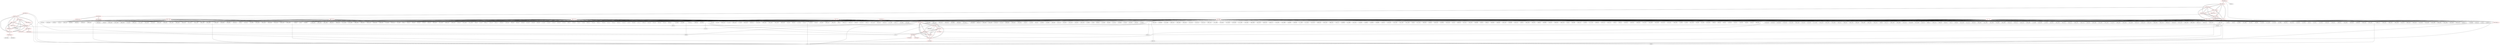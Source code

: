 graph {
	570 [label="(570) R37_T1" color=red]
	10 [label="(10) U2"]
	12 [label="(12) U1"]
	575 [label="(575) T19_T1"]
	571 [label="(571) R38_T1" color=red]
	197 [label="(197) J2"]
	209 [label="(209) U11"]
	576 [label="(576) T20_T1"]
	572 [label="(572) R39_T1" color=red]
	246 [label="(246) J5"]
	12 [label="(12) U1"]
	577 [label="(577) T21_T1"]
	573 [label="(573) R40_T1" color=red]
	580 [label="(580) R80_P3"]
	574 [label="(574) T18_T1"]
	577 [label="(577) T21_T1"]
	576 [label="(576) T20_T1"]
	575 [label="(575) T19_T1"]
	574 [label="(574) T18_T1" color=red]
	569 [label="(569) R36_T1"]
	580 [label="(580) R80_P3"]
	577 [label="(577) T21_T1"]
	576 [label="(576) T20_T1"]
	575 [label="(575) T19_T1"]
	573 [label="(573) R40_T1"]
	575 [label="(575) T19_T1" color=red]
	570 [label="(570) R37_T1"]
	580 [label="(580) R80_P3"]
	574 [label="(574) T18_T1"]
	577 [label="(577) T21_T1"]
	576 [label="(576) T20_T1"]
	573 [label="(573) R40_T1"]
	576 [label="(576) T20_T1" color=red]
	571 [label="(571) R38_T1"]
	580 [label="(580) R80_P3"]
	574 [label="(574) T18_T1"]
	577 [label="(577) T21_T1"]
	575 [label="(575) T19_T1"]
	573 [label="(573) R40_T1"]
	577 [label="(577) T21_T1" color=red]
	572 [label="(572) R39_T1"]
	580 [label="(580) R80_P3"]
	574 [label="(574) T18_T1"]
	576 [label="(576) T20_T1"]
	575 [label="(575) T19_T1"]
	573 [label="(573) R40_T1"]
	578 [label="(578) T80_P3" color=red]
	579 [label="(579) R81_P3"]
	581 [label="(581) R82_P3"]
	580 [label="(580) R80_P3"]
	579 [label="(579) R81_P3" color=red]
	12 [label="(12) U1"]
	578 [label="(578) T80_P3"]
	580 [label="(580) R80_P3" color=red]
	574 [label="(574) T18_T1"]
	577 [label="(577) T21_T1"]
	576 [label="(576) T20_T1"]
	575 [label="(575) T19_T1"]
	573 [label="(573) R40_T1"]
	578 [label="(578) T80_P3"]
	581 [label="(581) R82_P3" color=red]
	280 [label="(280) U20"]
	578 [label="(578) T80_P3"]
	582 [label="(582) R36_T1_2" color=red]
	12 [label="(12) U1"]
	587 [label="(587) T18_T1_2"]
	583 [label="(583) R37_T1_2" color=red]
	107 [label="(107) U5"]
	119 [label="(119) R41"]
	588 [label="(588) T19_T1_2"]
	584 [label="(584) R38_T1_2" color=red]
	246 [label="(246) J5"]
	12 [label="(12) U1"]
	589 [label="(589) T20_T1_2"]
	585 [label="(585) R39_T1_2" color=red]
	334 [label="(334) DS15"]
	337 [label="(337) R112"]
	590 [label="(590) T21_T1_2"]
	586 [label="(586) R40_T1_2" color=red]
	593 [label="(593) R80_P3_2"]
	587 [label="(587) T18_T1_2"]
	590 [label="(590) T21_T1_2"]
	589 [label="(589) T20_T1_2"]
	588 [label="(588) T19_T1_2"]
	587 [label="(587) T18_T1_2" color=red]
	589 [label="(589) T20_T1_2"]
	588 [label="(588) T19_T1_2"]
	590 [label="(590) T21_T1_2"]
	582 [label="(582) R36_T1_2"]
	593 [label="(593) R80_P3_2"]
	586 [label="(586) R40_T1_2"]
	588 [label="(588) T19_T1_2" color=red]
	589 [label="(589) T20_T1_2"]
	587 [label="(587) T18_T1_2"]
	590 [label="(590) T21_T1_2"]
	583 [label="(583) R37_T1_2"]
	593 [label="(593) R80_P3_2"]
	586 [label="(586) R40_T1_2"]
	589 [label="(589) T20_T1_2" color=red]
	588 [label="(588) T19_T1_2"]
	587 [label="(587) T18_T1_2"]
	590 [label="(590) T21_T1_2"]
	584 [label="(584) R38_T1_2"]
	593 [label="(593) R80_P3_2"]
	586 [label="(586) R40_T1_2"]
	590 [label="(590) T21_T1_2" color=red]
	589 [label="(589) T20_T1_2"]
	588 [label="(588) T19_T1_2"]
	587 [label="(587) T18_T1_2"]
	585 [label="(585) R39_T1_2"]
	593 [label="(593) R80_P3_2"]
	586 [label="(586) R40_T1_2"]
	591 [label="(591) T80_P3_2" color=red]
	592 [label="(592) R81_P3_2"]
	594 [label="(594) R82_P3_2"]
	593 [label="(593) R80_P3_2"]
	592 [label="(592) R81_P3_2" color=red]
	198 [label="(198) J3"]
	591 [label="(591) T80_P3_2"]
	593 [label="(593) R80_P3_2" color=red]
	587 [label="(587) T18_T1_2"]
	590 [label="(590) T21_T1_2"]
	589 [label="(589) T20_T1_2"]
	588 [label="(588) T19_T1_2"]
	586 [label="(586) R40_T1_2"]
	591 [label="(591) T80_P3_2"]
	594 [label="(594) R82_P3_2" color=red]
	197 [label="(197) J2"]
	591 [label="(591) T80_P3_2"]
	595 [label="(595) R36_T1_3" color=red]
	303 [label="(303) U23"]
	304 [label="(304) J11"]
	600 [label="(600) T18_T1_3"]
	596 [label="(596) R37_T1_3" color=red]
	484 [label="(484) U45"]
	601 [label="(601) T19_T1_3"]
	597 [label="(597) R38_T1_3" color=red]
	139 [label="(139) C97"]
	108 [label="(108) U9"]
	602 [label="(602) T20_T1_3"]
	598 [label="(598) R39_T1_3" color=red]
	328 [label="(328) U27"]
	12 [label="(12) U1"]
	603 [label="(603) T21_T1_3"]
	599 [label="(599) R40_T1_3" color=red]
	606 [label="(606) R80_P3_3"]
	600 [label="(600) T18_T1_3"]
	603 [label="(603) T21_T1_3"]
	602 [label="(602) T20_T1_3"]
	601 [label="(601) T19_T1_3"]
	600 [label="(600) T18_T1_3" color=red]
	602 [label="(602) T20_T1_3"]
	601 [label="(601) T19_T1_3"]
	603 [label="(603) T21_T1_3"]
	595 [label="(595) R36_T1_3"]
	606 [label="(606) R80_P3_3"]
	599 [label="(599) R40_T1_3"]
	601 [label="(601) T19_T1_3" color=red]
	602 [label="(602) T20_T1_3"]
	600 [label="(600) T18_T1_3"]
	603 [label="(603) T21_T1_3"]
	596 [label="(596) R37_T1_3"]
	606 [label="(606) R80_P3_3"]
	599 [label="(599) R40_T1_3"]
	602 [label="(602) T20_T1_3" color=red]
	601 [label="(601) T19_T1_3"]
	600 [label="(600) T18_T1_3"]
	603 [label="(603) T21_T1_3"]
	597 [label="(597) R38_T1_3"]
	606 [label="(606) R80_P3_3"]
	599 [label="(599) R40_T1_3"]
	603 [label="(603) T21_T1_3" color=red]
	602 [label="(602) T20_T1_3"]
	601 [label="(601) T19_T1_3"]
	600 [label="(600) T18_T1_3"]
	598 [label="(598) R39_T1_3"]
	606 [label="(606) R80_P3_3"]
	599 [label="(599) R40_T1_3"]
	604 [label="(604) T80_P3_3" color=red]
	605 [label="(605) R81_P3_3"]
	607 [label="(607) R82_P3_3"]
	606 [label="(606) R80_P3_3"]
	605 [label="(605) R81_P3_3" color=red]
	484 [label="(484) U45"]
	12 [label="(12) U1"]
	604 [label="(604) T80_P3_3"]
	606 [label="(606) R80_P3_3" color=red]
	600 [label="(600) T18_T1_3"]
	603 [label="(603) T21_T1_3"]
	602 [label="(602) T20_T1_3"]
	601 [label="(601) T19_T1_3"]
	599 [label="(599) R40_T1_3"]
	604 [label="(604) T80_P3_3"]
	607 [label="(607) R82_P3_3" color=red]
	522 [label="(522) R141"]
	604 [label="(604) T80_P3_3"]
	608 [label="(608) +1.5V" color=red]
	432 [label="(432) C213"]
	433 [label="(433) C215"]
	435 [label="(435) C219"]
	434 [label="(434) C217"]
	410 [label="(410) C232"]
	409 [label="(409) C230"]
	453 [label="(453) C194"]
	452 [label="(452) C190"]
	12 [label="(12) U1"]
	389 [label="(389) C208"]
	44 [label="(44) C40"]
	45 [label="(45) C43"]
	46 [label="(46) C46"]
	47 [label="(47) C49"]
	43 [label="(43) C37"]
	48 [label="(48) C29"]
	408 [label="(408) C228"]
	407 [label="(407) C226"]
	406 [label="(406) C224"]
	405 [label="(405) C222"]
	49 [label="(49) C32"]
	412 [label="(412) C220"]
	411 [label="(411) C234"]
	10 [label="(10) U2"]
	64 [label="(64) C8"]
	11 [label="(11) U3"]
	13 [label="(13) R1"]
	111 [label="(111) U4"]
	68 [label="(68) C11"]
	108 [label="(108) U9"]
	195 [label="(195) J19"]
	101 [label="(101) C4"]
	102 [label="(102) C7"]
	103 [label="(103) C31"]
	104 [label="(104) C34"]
	88 [label="(88) C50"]
	89 [label="(89) C53"]
	90 [label="(90) C30"]
	91 [label="(91) C33"]
	92 [label="(92) C36"]
	93 [label="(93) C39"]
	71 [label="(71) C20"]
	72 [label="(72) C23"]
	78 [label="(78) C15"]
	94 [label="(94) C42"]
	74 [label="(74) C3"]
	75 [label="(75) C6"]
	76 [label="(76) C9"]
	77 [label="(77) C12"]
	73 [label="(73) C26"]
	98 [label="(98) C54"]
	174 [label="(174) C81"]
	59 [label="(59) C1"]
	60 [label="(60) C25"]
	95 [label="(95) C45"]
	96 [label="(96) C48"]
	97 [label="(97) C51"]
	164 [label="(164) L6"]
	58 [label="(58) C5"]
	159 [label="(159) R62"]
	79 [label="(79) C18"]
	80 [label="(80) C21"]
	81 [label="(81) C24"]
	82 [label="(82) C27"]
	83 [label="(83) C35"]
	57 [label="(57) C2"]
	53 [label="(53) C13"]
	85 [label="(85) C41"]
	52 [label="(52) C10"]
	84 [label="(84) C38"]
	70 [label="(70) C17"]
	69 [label="(69) C14"]
	54 [label="(54) C16"]
	55 [label="(55) C19"]
	56 [label="(56) C22"]
	87 [label="(87) C47"]
	86 [label="(86) C44"]
	50 [label="(50) C28"]
	51 [label="(51) C52"]
	609 [label="(609) +1.2V" color=red]
	538 [label="(538) C253"]
	173 [label="(173) C80"]
	552 [label="(552) C211"]
	12 [label="(12) U1"]
	484 [label="(484) U45"]
	533 [label="(533) FB12"]
	540 [label="(540) C255"]
	539 [label="(539) C254"]
	532 [label="(532) FB11"]
	343 [label="(343) R115"]
	163 [label="(163) L4"]
	157 [label="(157) R53"]
	467 [label="(467) C246"]
	468 [label="(468) C247"]
	466 [label="(466) C233"]
	471 [label="(471) C264"]
	470 [label="(470) C260"]
	469 [label="(469) C252"]
	464 [label="(464) C227"]
	450 [label="(450) C178"]
	465 [label="(465) C229"]
	610 [label="(610) +5V" color=red]
	240 [label="(240) C117"]
	234 [label="(234) U13"]
	109 [label="(109) U8"]
	110 [label="(110) U10"]
	182 [label="(182) U7"]
	237 [label="(237) C116"]
	108 [label="(108) U9"]
	504 [label="(504) DS11"]
	288 [label="(288) TH2"]
	503 [label="(503) U43"]
	297 [label="(297) TH1"]
	228 [label="(228) U14"]
	197 [label="(197) J2"]
	137 [label="(137) C86"]
	198 [label="(198) J3"]
	194 [label="(194) C77"]
	133 [label="(133) C66"]
	115 [label="(115) R33"]
	187 [label="(187) C93"]
	132 [label="(132) C65"]
	107 [label="(107) U5"]
	549 [label="(549) C241"]
	212 [label="(212) R66"]
	189 [label="(189) C276"]
	196 [label="(196) J1"]
	573 [label="(573) R40_T1"]
	611 [label="(611) +3.3V" color=red]
	441 [label="(441) C186"]
	442 [label="(442) C188"]
	192 [label="(192) C68"]
	209 [label="(209) U11"]
	446 [label="(446) C206"]
	239 [label="(239) C114"]
	205 [label="(205) C111"]
	204 [label="(204) C110"]
	203 [label="(203) C109"]
	179 [label="(179) C69"]
	180 [label="(180) R31"]
	162 [label="(162) L5"]
	445 [label="(445) C205"]
	155 [label="(155) R60"]
	176 [label="(176) C83"]
	111 [label="(111) U4"]
	12 [label="(12) U1"]
	246 [label="(246) J5"]
	326 [label="(326) U26"]
	328 [label="(328) U27"]
	531 [label="(531) FB10"]
	382 [label="(382) C158"]
	383 [label="(383) C157"]
	384 [label="(384) C121"]
	385 [label="(385) C120"]
	378 [label="(378) C154"]
	267 [label="(267) DS2"]
	266 [label="(266) R92"]
	379 [label="(379) U32"]
	278 [label="(278) C130"]
	376 [label="(376) C152"]
	270 [label="(270) C129"]
	381 [label="(381) C150"]
	373 [label="(373) U34"]
	374 [label="(374) U33"]
	277 [label="(277) C128"]
	276 [label="(276) C119"]
	273 [label="(273) DS4"]
	524 [label="(524) U48"]
	280 [label="(280) U20"]
	507 [label="(507) C237"]
	515 [label="(515) C261"]
	279 [label="(279) U22"]
	281 [label="(281) U21"]
	264 [label="(264) U18"]
	283 [label="(283) C135"]
	517 [label="(517) R149"]
	287 [label="(287) TH3"]
	262 [label="(262) R80"]
	558 [label="(558) U49"]
	560 [label="(560) C266"]
	563 [label="(563) DS12"]
	292 [label="(292) C133"]
	561 [label="(561) DS13"]
	332 [label="(332) C147"]
	248 [label="(248) J6"]
	241 [label="(241) U17"]
	330 [label="(330) C149"]
	550 [label="(550) C209"]
	554 [label="(554) C212"]
	545 [label="(545) C263"]
	322 [label="(322) DS9"]
	318 [label="(318) DS8"]
	250 [label="(250) Q1"]
	547 [label="(547) C259"]
	310 [label="(310) DS7"]
	314 [label="(314) DS10"]
	519 [label="(519) U47"]
	488 [label="(488) U41"]
	494 [label="(494) U46"]
	485 [label="(485) J17"]
	285 [label="(285) C137"]
	493 [label="(493) J18"]
	350 [label="(350) R119"]
	344 [label="(344) U37"]
	357 [label="(357) J7"]
	353 [label="(353) JP4"]
	352 [label="(352) R121"]
	347 [label="(347) C159"]
	346 [label="(346) R117"]
	351 [label="(351) R120"]
	345 [label="(345) R118"]
	217 [label="(217) U12"]
	363 [label="(363) U35"]
	364 [label="(364) U36"]
	348 [label="(348) R130"]
	612 [label="(612) +1.0V" color=red]
	428 [label="(428) C191"]
	399 [label="(399) C162"]
	400 [label="(400) C166"]
	124 [label="(124) R44"]
	134 [label="(134) C78"]
	12 [label="(12) U1"]
	438 [label="(438) C123"]
	439 [label="(439) C125"]
	413 [label="(413) C181"]
	414 [label="(414) C185"]
	415 [label="(415) C189"]
	420 [label="(420) C201"]
	421 [label="(421) C164"]
	416 [label="(416) C193"]
	401 [label="(401) C170"]
	402 [label="(402) C174"]
	135 [label="(135) C79"]
	430 [label="(430) C198"]
	431 [label="(431) C202"]
	427 [label="(427) C187"]
	114 [label="(114) C76"]
	113 [label="(113) L1"]
	429 [label="(429) C195"]
	129 [label="(129) C74"]
	440 [label="(440) C182"]
	422 [label="(422) C168"]
	423 [label="(423) C172"]
	424 [label="(424) C176"]
	425 [label="(425) C179"]
	426 [label="(426) C183"]
	461 [label="(461) C175"]
	456 [label="(456) C127"]
	394 [label="(394) C167"]
	457 [label="(457) C155"]
	458 [label="(458) C160"]
	393 [label="(393) C163"]
	459 [label="(459) C171"]
	460 [label="(460) C173"]
	396 [label="(396) C165"]
	454 [label="(454) C124"]
	455 [label="(455) C126"]
	397 [label="(397) C161"]
	398 [label="(398) C177"]
	613 [label="(613) +1.8V" color=red]
	392 [label="(392) C203"]
	195 [label="(195) J19"]
	451 [label="(451) C184"]
	449 [label="(449) C169"]
	448 [label="(448) C156"]
	447 [label="(447) C207"]
	463 [label="(463) FB7"]
	391 [label="(391) C199"]
	484 [label="(484) U45"]
	508 [label="(508) C239"]
	544 [label="(544) C262"]
	546 [label="(546) C243"]
	486 [label="(486) R131"]
	524 [label="(524) U48"]
	488 [label="(488) U41"]
	496 [label="(496) R133"]
	510 [label="(510) U42"]
	516 [label="(516) C256"]
	12 [label="(12) U1"]
	509 [label="(509) C240"]
	498 [label="(498) C238"]
	279 [label="(279) U22"]
	499 [label="(499) R139"]
	551 [label="(551) C210"]
	291 [label="(291) C132"]
	494 [label="(494) U46"]
	535 [label="(535) C249"]
	521 [label="(521) RP1"]
	534 [label="(534) C248"]
	518 [label="(518) R140"]
	437 [label="(437) C236"]
	436 [label="(436) C235"]
	153 [label="(153) R51"]
	175 [label="(175) C82"]
	390 [label="(390) C231"]
	108 [label="(108) U9"]
	417 [label="(417) C192"]
	418 [label="(418) C196"]
	419 [label="(419) C200"]
	161 [label="(161) L3"]
	395 [label="(395) C180"]
	614 [label="(614) GND" color=red]
	403 [label="(403) C223"]
	402 [label="(402) C174"]
	401 [label="(401) C170"]
	421 [label="(421) C164"]
	419 [label="(419) C200"]
	420 [label="(420) C201"]
	413 [label="(413) C181"]
	414 [label="(414) C185"]
	418 [label="(418) C196"]
	216 [label="(216) R65"]
	415 [label="(415) C189"]
	416 [label="(416) C193"]
	417 [label="(417) C192"]
	424 [label="(424) C176"]
	422 [label="(422) C168"]
	440 [label="(440) C182"]
	211 [label="(211) C269"]
	441 [label="(441) C186"]
	442 [label="(442) C188"]
	443 [label="(443) C197"]
	444 [label="(444) C204"]
	439 [label="(439) C125"]
	423 [label="(423) C172"]
	438 [label="(438) C123"]
	425 [label="(425) C179"]
	426 [label="(426) C183"]
	427 [label="(427) C187"]
	198 [label="(198) J3"]
	428 [label="(428) C191"]
	429 [label="(429) C195"]
	430 [label="(430) C198"]
	431 [label="(431) C202"]
	410 [label="(410) C232"]
	404 [label="(404) C225"]
	411 [label="(411) C234"]
	406 [label="(406) C224"]
	407 [label="(407) C226"]
	408 [label="(408) C228"]
	409 [label="(409) C230"]
	405 [label="(405) C222"]
	434 [label="(434) C217"]
	435 [label="(435) C219"]
	436 [label="(436) C235"]
	437 [label="(437) C236"]
	209 [label="(209) U11"]
	390 [label="(390) C231"]
	215 [label="(215) C275"]
	214 [label="(214) C274"]
	213 [label="(213) C273"]
	412 [label="(412) C220"]
	454 [label="(454) C124"]
	446 [label="(446) C206"]
	447 [label="(447) C207"]
	448 [label="(448) C156"]
	449 [label="(449) C169"]
	450 [label="(450) C178"]
	451 [label="(451) C184"]
	452 [label="(452) C190"]
	204 [label="(204) C110"]
	453 [label="(453) C194"]
	203 [label="(203) C109"]
	462 [label="(462) C122"]
	455 [label="(455) C126"]
	456 [label="(456) C127"]
	197 [label="(197) J2"]
	472 [label="(472) C288"]
	457 [label="(457) C155"]
	458 [label="(458) C160"]
	459 [label="(459) C171"]
	460 [label="(460) C173"]
	461 [label="(461) C175"]
	205 [label="(205) C111"]
	464 [label="(464) C227"]
	465 [label="(465) C229"]
	466 [label="(466) C233"]
	471 [label="(471) C264"]
	467 [label="(467) C246"]
	468 [label="(468) C247"]
	469 [label="(469) C252"]
	470 [label="(470) C260"]
	399 [label="(399) C162"]
	445 [label="(445) C205"]
	433 [label="(433) C215"]
	400 [label="(400) C166"]
	478 [label="(478) C282"]
	475 [label="(475) C285"]
	476 [label="(476) C284"]
	477 [label="(477) C283"]
	479 [label="(479) C281"]
	480 [label="(480) C280"]
	481 [label="(481) C279"]
	482 [label="(482) C278"]
	483 [label="(483) C277"]
	432 [label="(432) C213"]
	473 [label="(473) C287"]
	474 [label="(474) C286"]
	12 [label="(12) U1"]
	175 [label="(175) C82"]
	109 [label="(109) U8"]
	110 [label="(110) U10"]
	184 [label="(184) R50"]
	176 [label="(176) C83"]
	108 [label="(108) U9"]
	107 [label="(107) U5"]
	111 [label="(111) U4"]
	173 [label="(173) C80"]
	389 [label="(389) C208"]
	169 [label="(169) C98"]
	171 [label="(171) C99"]
	172 [label="(172) C102"]
	210 [label="(210) C270"]
	386 [label="(386) C216"]
	387 [label="(387) C218"]
	388 [label="(388) C221"]
	181 [label="(181) C71"]
	182 [label="(182) U7"]
	165 [label="(165) R58"]
	179 [label="(179) C69"]
	151 [label="(151) C88"]
	152 [label="(152) C101"]
	154 [label="(154) R52"]
	174 [label="(174) C81"]
	156 [label="(156) R61"]
	158 [label="(158) R54"]
	160 [label="(160) R63"]
	149 [label="(149) C87"]
	150 [label="(150) C100"]
	332 [label="(332) C147"]
	313 [label="(313) C138"]
	248 [label="(248) J6"]
	331 [label="(331) C146"]
	321 [label="(321) C139"]
	244 [label="(244) J8"]
	317 [label="(317) C141"]
	308 [label="(308) U28"]
	249 [label="(249) JP3"]
	241 [label="(241) U17"]
	329 [label="(329) C148"]
	245 [label="(245) FB4"]
	330 [label="(330) C149"]
	326 [label="(326) U26"]
	325 [label="(325) C140"]
	328 [label="(328) U27"]
	246 [label="(246) J5"]
	247 [label="(247) X1"]
	306 [label="(306) U30"]
	307 [label="(307) U31"]
	302 [label="(302) U29"]
	303 [label="(303) U23"]
	291 [label="(291) C132"]
	292 [label="(292) C133"]
	295 [label="(295) R98"]
	281 [label="(281) U21"]
	294 [label="(294) Q2"]
	286 [label="(286) J10"]
	259 [label="(259) DS6"]
	258 [label="(258) DS5"]
	285 [label="(285) C137"]
	282 [label="(282) C134"]
	264 [label="(264) U18"]
	283 [label="(283) C135"]
	279 [label="(279) U22"]
	280 [label="(280) U20"]
	256 [label="(256) R88"]
	255 [label="(255) C131"]
	290 [label="(290) D5"]
	284 [label="(284) C136"]
	263 [label="(263) SW1"]
	289 [label="(289) D4"]
	366 [label="(366) FB5"]
	235 [label="(235) R75"]
	360 [label="(360) R125"]
	237 [label="(237) C116"]
	238 [label="(238) C118"]
	239 [label="(239) C114"]
	240 [label="(240) C117"]
	234 [label="(234) U13"]
	219 [label="(219) J4"]
	362 [label="(362) FB6"]
	363 [label="(363) U35"]
	364 [label="(364) U36"]
	217 [label="(217) U12"]
	236 [label="(236) C115"]
	218 [label="(218) BT1"]
	379 [label="(379) U32"]
	278 [label="(278) C130"]
	277 [label="(277) C128"]
	276 [label="(276) C119"]
	383 [label="(383) C157"]
	270 [label="(270) C129"]
	381 [label="(381) C150"]
	382 [label="(382) C158"]
	384 [label="(384) C121"]
	385 [label="(385) C120"]
	377 [label="(377) C153"]
	378 [label="(378) C154"]
	269 [label="(269) DS3"]
	373 [label="(373) U34"]
	344 [label="(344) U37"]
	233 [label="(233) C113"]
	232 [label="(232) C112"]
	230 [label="(230) D1"]
	357 [label="(357) J7"]
	228 [label="(228) U14"]
	347 [label="(347) C159"]
	349 [label="(349) J13"]
	353 [label="(353) JP4"]
	354 [label="(354) R122"]
	355 [label="(355) R123"]
	356 [label="(356) R124"]
	374 [label="(374) U33"]
	375 [label="(375) C151"]
	376 [label="(376) C152"]
	11 [label="(11) U3"]
	10 [label="(10) U2"]
	534 [label="(534) C248"]
	543 [label="(543) C265"]
	542 [label="(542) C258"]
	541 [label="(541) C257"]
	540 [label="(540) C255"]
	539 [label="(539) C254"]
	538 [label="(538) C253"]
	537 [label="(537) C251"]
	536 [label="(536) C250"]
	535 [label="(535) C249"]
	42 [label="(42) R30"]
	41 [label="(41) R29"]
	57 [label="(57) C2"]
	53 [label="(53) C13"]
	49 [label="(49) C32"]
	52 [label="(52) C10"]
	54 [label="(54) C16"]
	48 [label="(48) C29"]
	58 [label="(58) C5"]
	516 [label="(516) C256"]
	55 [label="(55) C19"]
	510 [label="(510) U42"]
	515 [label="(515) C261"]
	503 [label="(503) U43"]
	501 [label="(501) C244"]
	47 [label="(47) C49"]
	51 [label="(51) C52"]
	50 [label="(50) C28"]
	78 [label="(78) C15"]
	56 [label="(56) C22"]
	62 [label="(62) C60"]
	68 [label="(68) C11"]
	560 [label="(560) C266"]
	61 [label="(61) C59"]
	92 [label="(92) C36"]
	96 [label="(96) C48"]
	95 [label="(95) C45"]
	94 [label="(94) C42"]
	93 [label="(93) C39"]
	97 [label="(97) C51"]
	91 [label="(91) C33"]
	90 [label="(90) C30"]
	557 [label="(557) R152"]
	89 [label="(89) C53"]
	60 [label="(60) C25"]
	59 [label="(59) C1"]
	558 [label="(558) U49"]
	73 [label="(73) C26"]
	566 [label="(566) Q4"]
	72 [label="(72) C23"]
	71 [label="(71) C20"]
	565 [label="(565) Q3"]
	70 [label="(70) C17"]
	69 [label="(69) C14"]
	74 [label="(74) C3"]
	82 [label="(82) C27"]
	86 [label="(86) C44"]
	85 [label="(85) C41"]
	84 [label="(84) C38"]
	83 [label="(83) C35"]
	81 [label="(81) C24"]
	80 [label="(80) C21"]
	79 [label="(79) C18"]
	99 [label="(99) C61"]
	88 [label="(88) C50"]
	102 [label="(102) C7"]
	106 [label="(106) C58"]
	105 [label="(105) C57"]
	104 [label="(104) C34"]
	103 [label="(103) C31"]
	87 [label="(87) C47"]
	101 [label="(101) C4"]
	100 [label="(100) C62"]
	98 [label="(98) C54"]
	77 [label="(77) C12"]
	76 [label="(76) C9"]
	75 [label="(75) C6"]
	488 [label="(488) U41"]
	494 [label="(494) U46"]
	493 [label="(493) J18"]
	492 [label="(492) D8"]
	491 [label="(491) J16"]
	46 [label="(46) C46"]
	485 [label="(485) J17"]
	45 [label="(45) C43"]
	44 [label="(44) C40"]
	484 [label="(484) U45"]
	495 [label="(495) SW3"]
	497 [label="(497) R138"]
	43 [label="(43) C37"]
	552 [label="(552) C211"]
	556 [label="(556) C245"]
	554 [label="(554) C212"]
	553 [label="(553) C214"]
	551 [label="(551) C210"]
	550 [label="(550) C209"]
	549 [label="(549) C241"]
	548 [label="(548) C242"]
	547 [label="(547) C259"]
	546 [label="(546) C243"]
	545 [label="(545) C263"]
	544 [label="(544) C262"]
	500 [label="(500) FB9"]
	498 [label="(498) C238"]
	509 [label="(509) C240"]
	508 [label="(508) C239"]
	507 [label="(507) C237"]
	506 [label="(506) R136"]
	527 [label="(527) R147"]
	526 [label="(526) R146"]
	528 [label="(528) R148"]
	520 [label="(520) R144"]
	519 [label="(519) U47"]
	524 [label="(524) U48"]
	522 [label="(522) R141"]
	523 [label="(523) R142"]
	128 [label="(128) C67"]
	397 [label="(397) C161"]
	398 [label="(398) C177"]
	391 [label="(391) C199"]
	396 [label="(396) C165"]
	393 [label="(393) C163"]
	394 [label="(394) C167"]
	187 [label="(187) C93"]
	64 [label="(64) C8"]
	121 [label="(121) R42"]
	63 [label="(63) C55"]
	123 [label="(123) R45"]
	196 [label="(196) J1"]
	189 [label="(189) C276"]
	392 [label="(392) C203"]
	125 [label="(125) R40"]
	395 [label="(395) C180"]
	194 [label="(194) C77"]
	190 [label="(190) C96"]
	191 [label="(191) C70"]
	192 [label="(192) C68"]
	193 [label="(193) C90"]
	144 [label="(144) C104"]
	143 [label="(143) C92"]
	142 [label="(142) C103"]
	132 [label="(132) C65"]
	135 [label="(135) C79"]
	134 [label="(134) C78"]
	15 [label="(15) R28"]
	14 [label="(14) R2"]
	133 [label="(133) C66"]
	66 [label="(66) C63"]
	114 [label="(114) C76"]
	112 [label="(112) R59"]
	65 [label="(65) C56"]
	141 [label="(141) C91"]
	137 [label="(137) C86"]
	136 [label="(136) R46"]
	67 [label="(67) C64"]
	140 [label="(140) C85"]
	139 [label="(139) C97"]
	138 [label="(138) C84"]
	116 [label="(116) R34"]
	576 [label="(576) T20_T1"]
	575 [label="(575) T19_T1"]
	574 [label="(574) T18_T1"]
	577 [label="(577) T21_T1"]
	570 -- 10
	570 -- 12
	570 -- 575
	571 -- 197
	571 -- 209
	571 -- 576
	572 -- 246
	572 -- 12
	572 -- 577
	573 -- 580
	573 -- 574
	573 -- 577
	573 -- 576
	573 -- 575
	574 -- 569
	574 -- 580
	574 -- 577
	574 -- 576
	574 -- 575
	574 -- 573
	575 -- 570
	575 -- 580
	575 -- 574
	575 -- 577
	575 -- 576
	575 -- 573
	576 -- 571
	576 -- 580
	576 -- 574
	576 -- 577
	576 -- 575
	576 -- 573
	577 -- 572
	577 -- 580
	577 -- 574
	577 -- 576
	577 -- 575
	577 -- 573
	578 -- 579
	578 -- 581
	578 -- 580
	579 -- 12
	579 -- 578
	580 -- 574
	580 -- 577
	580 -- 576
	580 -- 575
	580 -- 573
	580 -- 578
	581 -- 280
	581 -- 578
	582 -- 12
	582 -- 587
	583 -- 107
	583 -- 119
	583 -- 588
	584 -- 246
	584 -- 12
	584 -- 589
	585 -- 334
	585 -- 337
	585 -- 590
	586 -- 593
	586 -- 587
	586 -- 590
	586 -- 589
	586 -- 588
	587 -- 589
	587 -- 588
	587 -- 590
	587 -- 582
	587 -- 593
	587 -- 586
	588 -- 589
	588 -- 587
	588 -- 590
	588 -- 583
	588 -- 593
	588 -- 586
	589 -- 588
	589 -- 587
	589 -- 590
	589 -- 584
	589 -- 593
	589 -- 586
	590 -- 589
	590 -- 588
	590 -- 587
	590 -- 585
	590 -- 593
	590 -- 586
	591 -- 592
	591 -- 594
	591 -- 593
	592 -- 198
	592 -- 591
	593 -- 587
	593 -- 590
	593 -- 589
	593 -- 588
	593 -- 586
	593 -- 591
	594 -- 197
	594 -- 591
	595 -- 303
	595 -- 304
	595 -- 600
	596 -- 484
	596 -- 601
	597 -- 139
	597 -- 108
	597 -- 602
	598 -- 328
	598 -- 12
	598 -- 603
	599 -- 606
	599 -- 600
	599 -- 603
	599 -- 602
	599 -- 601
	600 -- 602
	600 -- 601
	600 -- 603
	600 -- 595
	600 -- 606
	600 -- 599
	601 -- 602
	601 -- 600
	601 -- 603
	601 -- 596
	601 -- 606
	601 -- 599
	602 -- 601
	602 -- 600
	602 -- 603
	602 -- 597
	602 -- 606
	602 -- 599
	603 -- 602
	603 -- 601
	603 -- 600
	603 -- 598
	603 -- 606
	603 -- 599
	604 -- 605
	604 -- 607
	604 -- 606
	605 -- 484
	605 -- 12
	605 -- 604
	606 -- 600
	606 -- 603
	606 -- 602
	606 -- 601
	606 -- 599
	606 -- 604
	607 -- 522
	607 -- 604
	608 -- 432
	608 -- 433
	608 -- 435
	608 -- 434
	608 -- 410
	608 -- 409
	608 -- 453
	608 -- 452
	608 -- 12
	608 -- 389
	608 -- 44
	608 -- 45
	608 -- 46
	608 -- 47
	608 -- 43
	608 -- 48
	608 -- 408
	608 -- 407
	608 -- 406
	608 -- 405
	608 -- 49
	608 -- 412
	608 -- 411
	608 -- 10
	608 -- 64
	608 -- 11
	608 -- 13
	608 -- 111
	608 -- 68
	608 -- 108
	608 -- 195
	608 -- 101
	608 -- 102
	608 -- 103
	608 -- 104
	608 -- 88
	608 -- 89
	608 -- 90
	608 -- 91
	608 -- 92
	608 -- 93
	608 -- 71
	608 -- 72
	608 -- 78
	608 -- 94
	608 -- 74
	608 -- 75
	608 -- 76
	608 -- 77
	608 -- 73
	608 -- 98
	608 -- 174
	608 -- 59
	608 -- 60
	608 -- 95
	608 -- 96
	608 -- 97
	608 -- 164
	608 -- 58
	608 -- 159
	608 -- 79
	608 -- 80
	608 -- 81
	608 -- 82
	608 -- 83
	608 -- 57
	608 -- 53
	608 -- 85
	608 -- 52
	608 -- 84
	608 -- 70
	608 -- 69
	608 -- 54
	608 -- 55
	608 -- 56
	608 -- 87
	608 -- 86
	608 -- 50
	608 -- 51
	609 -- 538
	609 -- 173
	609 -- 552
	609 -- 12
	609 -- 484
	609 -- 533
	609 -- 540
	609 -- 539
	609 -- 532
	609 -- 343
	609 -- 163
	609 -- 157
	609 -- 467
	609 -- 468
	609 -- 466
	609 -- 471
	609 -- 470
	609 -- 469
	609 -- 464
	609 -- 450
	609 -- 465
	610 -- 240
	610 -- 234
	610 -- 109
	610 -- 110
	610 -- 182
	610 -- 237
	610 -- 108
	610 -- 504
	610 -- 288
	610 -- 503
	610 -- 297
	610 -- 228
	610 -- 197
	610 -- 137
	610 -- 198
	610 -- 194
	610 -- 133
	610 -- 115
	610 -- 187
	610 -- 132
	610 -- 107
	610 -- 549
	610 -- 212
	610 -- 189
	610 -- 196
	610 -- 573
	611 -- 441
	611 -- 442
	611 -- 192
	611 -- 209
	611 -- 446
	611 -- 239
	611 -- 205
	611 -- 204
	611 -- 203
	611 -- 179
	611 -- 180
	611 -- 162
	611 -- 445
	611 -- 155
	611 -- 176
	611 -- 111
	611 -- 12
	611 -- 246
	611 -- 326
	611 -- 328
	611 -- 531
	611 -- 382
	611 -- 383
	611 -- 384
	611 -- 385
	611 -- 378
	611 -- 267
	611 -- 266
	611 -- 379
	611 -- 278
	611 -- 376
	611 -- 270
	611 -- 381
	611 -- 373
	611 -- 374
	611 -- 277
	611 -- 276
	611 -- 273
	611 -- 524
	611 -- 280
	611 -- 507
	611 -- 515
	611 -- 279
	611 -- 281
	611 -- 264
	611 -- 283
	611 -- 517
	611 -- 287
	611 -- 262
	611 -- 558
	611 -- 560
	611 -- 563
	611 -- 292
	611 -- 561
	611 -- 332
	611 -- 248
	611 -- 241
	611 -- 330
	611 -- 550
	611 -- 554
	611 -- 545
	611 -- 322
	611 -- 318
	611 -- 250
	611 -- 547
	611 -- 310
	611 -- 314
	611 -- 519
	611 -- 488
	611 -- 494
	611 -- 485
	611 -- 285
	611 -- 493
	611 -- 350
	611 -- 344
	611 -- 357
	611 -- 353
	611 -- 352
	611 -- 347
	611 -- 346
	611 -- 351
	611 -- 345
	611 -- 217
	611 -- 363
	611 -- 364
	611 -- 348
	612 -- 428
	612 -- 399
	612 -- 400
	612 -- 124
	612 -- 134
	612 -- 12
	612 -- 438
	612 -- 439
	612 -- 413
	612 -- 414
	612 -- 415
	612 -- 420
	612 -- 421
	612 -- 416
	612 -- 401
	612 -- 402
	612 -- 135
	612 -- 430
	612 -- 431
	612 -- 427
	612 -- 114
	612 -- 113
	612 -- 429
	612 -- 129
	612 -- 440
	612 -- 422
	612 -- 423
	612 -- 424
	612 -- 425
	612 -- 426
	612 -- 461
	612 -- 456
	612 -- 394
	612 -- 457
	612 -- 458
	612 -- 393
	612 -- 459
	612 -- 460
	612 -- 396
	612 -- 454
	612 -- 455
	612 -- 397
	612 -- 398
	613 -- 392
	613 -- 195
	613 -- 451
	613 -- 449
	613 -- 448
	613 -- 447
	613 -- 463
	613 -- 391
	613 -- 484
	613 -- 508
	613 -- 544
	613 -- 546
	613 -- 486
	613 -- 524
	613 -- 488
	613 -- 496
	613 -- 510
	613 -- 516
	613 -- 12
	613 -- 509
	613 -- 498
	613 -- 279
	613 -- 499
	613 -- 551
	613 -- 291
	613 -- 494
	613 -- 535
	613 -- 521
	613 -- 534
	613 -- 518
	613 -- 437
	613 -- 436
	613 -- 153
	613 -- 175
	613 -- 390
	613 -- 108
	613 -- 417
	613 -- 418
	613 -- 419
	613 -- 161
	613 -- 395
	614 -- 403
	614 -- 402
	614 -- 401
	614 -- 421
	614 -- 419
	614 -- 420
	614 -- 413
	614 -- 414
	614 -- 418
	614 -- 216
	614 -- 415
	614 -- 416
	614 -- 417
	614 -- 424
	614 -- 422
	614 -- 440
	614 -- 211
	614 -- 441
	614 -- 442
	614 -- 443
	614 -- 444
	614 -- 439
	614 -- 423
	614 -- 438
	614 -- 425
	614 -- 426
	614 -- 427
	614 -- 198
	614 -- 428
	614 -- 429
	614 -- 430
	614 -- 431
	614 -- 410
	614 -- 404
	614 -- 411
	614 -- 406
	614 -- 407
	614 -- 408
	614 -- 409
	614 -- 405
	614 -- 434
	614 -- 435
	614 -- 436
	614 -- 437
	614 -- 209
	614 -- 390
	614 -- 215
	614 -- 214
	614 -- 213
	614 -- 412
	614 -- 454
	614 -- 446
	614 -- 447
	614 -- 448
	614 -- 449
	614 -- 450
	614 -- 451
	614 -- 452
	614 -- 204
	614 -- 453
	614 -- 203
	614 -- 462
	614 -- 455
	614 -- 456
	614 -- 197
	614 -- 472
	614 -- 457
	614 -- 458
	614 -- 459
	614 -- 460
	614 -- 461
	614 -- 205
	614 -- 464
	614 -- 465
	614 -- 466
	614 -- 471
	614 -- 467
	614 -- 468
	614 -- 469
	614 -- 470
	614 -- 399
	614 -- 445
	614 -- 433
	614 -- 400
	614 -- 478
	614 -- 475
	614 -- 476
	614 -- 477
	614 -- 479
	614 -- 480
	614 -- 481
	614 -- 482
	614 -- 483
	614 -- 432
	614 -- 473
	614 -- 474
	614 -- 12
	614 -- 175
	614 -- 109
	614 -- 110
	614 -- 184
	614 -- 176
	614 -- 108
	614 -- 107
	614 -- 111
	614 -- 173
	614 -- 389
	614 -- 169
	614 -- 171
	614 -- 172
	614 -- 210
	614 -- 386
	614 -- 387
	614 -- 388
	614 -- 181
	614 -- 182
	614 -- 165
	614 -- 179
	614 -- 151
	614 -- 152
	614 -- 154
	614 -- 174
	614 -- 156
	614 -- 158
	614 -- 160
	614 -- 149
	614 -- 150
	614 -- 332
	614 -- 313
	614 -- 248
	614 -- 331
	614 -- 321
	614 -- 244
	614 -- 317
	614 -- 308
	614 -- 249
	614 -- 241
	614 -- 329
	614 -- 245
	614 -- 330
	614 -- 326
	614 -- 325
	614 -- 328
	614 -- 246
	614 -- 247
	614 -- 306
	614 -- 307
	614 -- 302
	614 -- 303
	614 -- 291
	614 -- 292
	614 -- 295
	614 -- 281
	614 -- 294
	614 -- 286
	614 -- 259
	614 -- 258
	614 -- 285
	614 -- 282
	614 -- 264
	614 -- 283
	614 -- 279
	614 -- 280
	614 -- 256
	614 -- 255
	614 -- 290
	614 -- 284
	614 -- 263
	614 -- 289
	614 -- 366
	614 -- 235
	614 -- 360
	614 -- 237
	614 -- 238
	614 -- 239
	614 -- 240
	614 -- 234
	614 -- 219
	614 -- 362
	614 -- 363
	614 -- 364
	614 -- 217
	614 -- 236
	614 -- 218
	614 -- 379
	614 -- 278
	614 -- 277
	614 -- 276
	614 -- 383
	614 -- 270
	614 -- 381
	614 -- 382
	614 -- 384
	614 -- 385
	614 -- 377
	614 -- 378
	614 -- 269
	614 -- 373
	614 -- 344
	614 -- 233
	614 -- 232
	614 -- 230
	614 -- 357
	614 -- 228
	614 -- 347
	614 -- 349
	614 -- 353
	614 -- 354
	614 -- 355
	614 -- 356
	614 -- 374
	614 -- 375
	614 -- 376
	614 -- 11
	614 -- 10
	614 -- 534
	614 -- 543
	614 -- 542
	614 -- 541
	614 -- 540
	614 -- 539
	614 -- 538
	614 -- 537
	614 -- 536
	614 -- 535
	614 -- 42
	614 -- 41
	614 -- 57
	614 -- 53
	614 -- 49
	614 -- 52
	614 -- 54
	614 -- 48
	614 -- 58
	614 -- 516
	614 -- 55
	614 -- 510
	614 -- 515
	614 -- 503
	614 -- 501
	614 -- 47
	614 -- 51
	614 -- 50
	614 -- 78
	614 -- 56
	614 -- 62
	614 -- 68
	614 -- 560
	614 -- 61
	614 -- 92
	614 -- 96
	614 -- 95
	614 -- 94
	614 -- 93
	614 -- 97
	614 -- 91
	614 -- 90
	614 -- 557
	614 -- 89
	614 -- 60
	614 -- 59
	614 -- 558
	614 -- 73
	614 -- 566
	614 -- 72
	614 -- 71
	614 -- 565
	614 -- 70
	614 -- 69
	614 -- 74
	614 -- 82
	614 -- 86
	614 -- 85
	614 -- 84
	614 -- 83
	614 -- 81
	614 -- 80
	614 -- 79
	614 -- 99
	614 -- 88
	614 -- 102
	614 -- 106
	614 -- 105
	614 -- 104
	614 -- 103
	614 -- 87
	614 -- 101
	614 -- 100
	614 -- 98
	614 -- 77
	614 -- 76
	614 -- 75
	614 -- 488
	614 -- 494
	614 -- 493
	614 -- 492
	614 -- 491
	614 -- 46
	614 -- 485
	614 -- 45
	614 -- 44
	614 -- 484
	614 -- 495
	614 -- 497
	614 -- 43
	614 -- 552
	614 -- 556
	614 -- 554
	614 -- 553
	614 -- 551
	614 -- 550
	614 -- 549
	614 -- 548
	614 -- 547
	614 -- 546
	614 -- 545
	614 -- 544
	614 -- 500
	614 -- 498
	614 -- 509
	614 -- 508
	614 -- 507
	614 -- 506
	614 -- 527
	614 -- 526
	614 -- 528
	614 -- 520
	614 -- 519
	614 -- 524
	614 -- 522
	614 -- 523
	614 -- 128
	614 -- 397
	614 -- 398
	614 -- 391
	614 -- 396
	614 -- 393
	614 -- 394
	614 -- 187
	614 -- 64
	614 -- 121
	614 -- 63
	614 -- 123
	614 -- 196
	614 -- 189
	614 -- 392
	614 -- 125
	614 -- 395
	614 -- 194
	614 -- 190
	614 -- 191
	614 -- 192
	614 -- 193
	614 -- 144
	614 -- 143
	614 -- 142
	614 -- 132
	614 -- 135
	614 -- 134
	614 -- 15
	614 -- 14
	614 -- 133
	614 -- 66
	614 -- 114
	614 -- 112
	614 -- 65
	614 -- 141
	614 -- 137
	614 -- 136
	614 -- 67
	614 -- 140
	614 -- 139
	614 -- 138
	614 -- 116
	614 -- 576
	614 -- 575
	614 -- 574
	614 -- 577
}